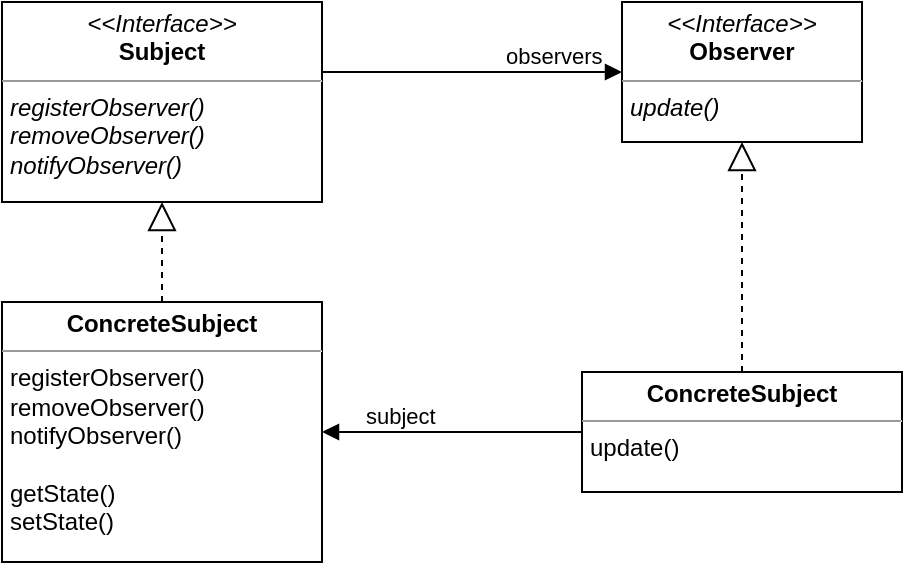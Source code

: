 <mxfile version="21.6.2" type="github">
  <diagram id="C5RBs43oDa-KdzZeNtuy" name="Page-1">
    <mxGraphModel dx="989" dy="549" grid="1" gridSize="10" guides="1" tooltips="1" connect="1" arrows="1" fold="1" page="1" pageScale="1" pageWidth="827" pageHeight="1169" math="0" shadow="0">
      <root>
        <mxCell id="WIyWlLk6GJQsqaUBKTNV-0" />
        <mxCell id="WIyWlLk6GJQsqaUBKTNV-1" parent="WIyWlLk6GJQsqaUBKTNV-0" />
        <mxCell id="HfxQrxVZz-oUYXLNloEl-1" value="&lt;p style=&quot;margin:0px;margin-top:4px;text-align:center;&quot;&gt;&lt;i&gt;&amp;lt;&amp;lt;Interface&amp;gt;&amp;gt;&lt;/i&gt;&lt;br&gt;&lt;b&gt;Observer&lt;/b&gt;&lt;/p&gt;&lt;hr size=&quot;1&quot;&gt;&lt;p style=&quot;margin:0px;margin-left:4px;&quot;&gt;&lt;/p&gt;&lt;p style=&quot;margin:0px;margin-left:4px;&quot;&gt;&lt;i&gt;update()&lt;/i&gt;&lt;/p&gt;" style="verticalAlign=top;align=left;overflow=fill;fontSize=12;fontFamily=Helvetica;html=1;whiteSpace=wrap;" vertex="1" parent="WIyWlLk6GJQsqaUBKTNV-1">
          <mxGeometry x="390" y="200" width="120" height="70" as="geometry" />
        </mxCell>
        <mxCell id="HfxQrxVZz-oUYXLNloEl-2" value="&lt;p style=&quot;margin:0px;margin-top:4px;text-align:center;&quot;&gt;&lt;i&gt;&amp;lt;&amp;lt;Interface&amp;gt;&amp;gt;&lt;/i&gt;&lt;br&gt;&lt;b&gt;Subject&lt;/b&gt;&lt;/p&gt;&lt;hr size=&quot;1&quot;&gt;&lt;p style=&quot;margin:0px;margin-left:4px;&quot;&gt;&lt;/p&gt;&lt;p style=&quot;margin:0px;margin-left:4px;&quot;&gt;&lt;span style=&quot;background-color: initial;&quot;&gt;&lt;i&gt;registerObserver()&lt;/i&gt;&lt;/span&gt;&lt;/p&gt;&lt;p style=&quot;margin:0px;margin-left:4px;&quot;&gt;&lt;i&gt;&lt;span style=&quot;background-color: initial;&quot;&gt;r&lt;/span&gt;&lt;span style=&quot;background-color: initial;&quot;&gt;emoveObserver()&lt;/span&gt;&lt;/i&gt;&lt;/p&gt;&lt;p style=&quot;margin:0px;margin-left:4px;&quot;&gt;&lt;span style=&quot;border-color: var(--border-color); background-color: initial;&quot;&gt;&lt;i&gt;notifyObserver()&lt;/i&gt;&lt;/span&gt;&lt;br&gt;&lt;/p&gt;&lt;p style=&quot;margin:0px;margin-left:4px;&quot;&gt;&lt;br&gt;&lt;/p&gt;&lt;p style=&quot;margin:0px;margin-left:4px;&quot;&gt;&lt;br&gt;&lt;/p&gt;" style="verticalAlign=top;align=left;overflow=fill;fontSize=12;fontFamily=Helvetica;html=1;whiteSpace=wrap;" vertex="1" parent="WIyWlLk6GJQsqaUBKTNV-1">
          <mxGeometry x="80" y="200" width="160" height="100" as="geometry" />
        </mxCell>
        <mxCell id="HfxQrxVZz-oUYXLNloEl-18" value="&lt;p style=&quot;margin:0px;margin-top:4px;text-align:center;&quot;&gt;&lt;b&gt;ConcreteSubject&lt;/b&gt;&lt;br&gt;&lt;/p&gt;&lt;hr size=&quot;1&quot;&gt;&lt;p style=&quot;border-color: var(--border-color); margin: 0px 0px 0px 4px;&quot;&gt;&lt;span style=&quot;border-color: var(--border-color);&quot;&gt;registerObserver()&lt;/span&gt;&lt;/p&gt;&lt;p style=&quot;border-color: var(--border-color); margin: 0px 0px 0px 4px;&quot;&gt;&lt;span style=&quot;border-color: var(--border-color);&quot;&gt;&lt;span style=&quot;border-color: var(--border-color); background-color: initial;&quot;&gt;r&lt;/span&gt;&lt;span style=&quot;border-color: var(--border-color); background-color: initial;&quot;&gt;emoveObserver()&lt;/span&gt;&lt;/span&gt;&lt;/p&gt;&lt;p style=&quot;border-color: var(--border-color); margin: 0px 0px 0px 4px;&quot;&gt;&lt;span style=&quot;border-color: var(--border-color); background-color: initial;&quot;&gt;&lt;span style=&quot;border-color: var(--border-color);&quot;&gt;notifyObserver()&lt;/span&gt;&lt;/span&gt;&lt;/p&gt;&lt;p style=&quot;border-color: var(--border-color); margin: 0px 0px 0px 4px;&quot;&gt;&lt;span style=&quot;border-color: var(--border-color); background-color: initial;&quot;&gt;&lt;span style=&quot;border-color: var(--border-color);&quot;&gt;&lt;br&gt;&lt;/span&gt;&lt;/span&gt;&lt;/p&gt;&lt;p style=&quot;border-color: var(--border-color); margin: 0px 0px 0px 4px;&quot;&gt;&lt;span style=&quot;border-color: var(--border-color); background-color: initial;&quot;&gt;&lt;span style=&quot;border-color: var(--border-color);&quot;&gt;getState()&lt;/span&gt;&lt;/span&gt;&lt;/p&gt;&lt;p style=&quot;border-color: var(--border-color); margin: 0px 0px 0px 4px;&quot;&gt;&lt;span style=&quot;border-color: var(--border-color); background-color: initial;&quot;&gt;&lt;span style=&quot;border-color: var(--border-color);&quot;&gt;setState()&lt;/span&gt;&lt;/span&gt;&lt;/p&gt;" style="verticalAlign=top;align=left;overflow=fill;fontSize=12;fontFamily=Helvetica;html=1;whiteSpace=wrap;" vertex="1" parent="WIyWlLk6GJQsqaUBKTNV-1">
          <mxGeometry x="80" y="350" width="160" height="130" as="geometry" />
        </mxCell>
        <mxCell id="HfxQrxVZz-oUYXLNloEl-19" value="" style="endArrow=block;dashed=1;endFill=0;endSize=12;html=1;rounded=0;" edge="1" parent="WIyWlLk6GJQsqaUBKTNV-1" source="HfxQrxVZz-oUYXLNloEl-18" target="HfxQrxVZz-oUYXLNloEl-2">
          <mxGeometry width="160" relative="1" as="geometry">
            <mxPoint x="390" y="430" as="sourcePoint" />
            <mxPoint x="550" y="430" as="targetPoint" />
          </mxGeometry>
        </mxCell>
        <mxCell id="HfxQrxVZz-oUYXLNloEl-21" value="" style="endArrow=block;endFill=1;html=1;edgeStyle=orthogonalEdgeStyle;align=left;verticalAlign=top;rounded=0;" edge="1" parent="WIyWlLk6GJQsqaUBKTNV-1" source="HfxQrxVZz-oUYXLNloEl-2" target="HfxQrxVZz-oUYXLNloEl-1">
          <mxGeometry x="-0.467" y="5" relative="1" as="geometry">
            <mxPoint x="390" y="350" as="sourcePoint" />
            <mxPoint x="530" y="250" as="targetPoint" />
            <Array as="points">
              <mxPoint x="300" y="235" />
              <mxPoint x="300" y="235" />
            </Array>
            <mxPoint as="offset" />
          </mxGeometry>
        </mxCell>
        <mxCell id="HfxQrxVZz-oUYXLNloEl-22" value="observers" style="edgeLabel;resizable=0;html=1;align=left;verticalAlign=bottom;rotation=0;" connectable="0" vertex="1" parent="HfxQrxVZz-oUYXLNloEl-21">
          <mxGeometry x="-1" relative="1" as="geometry">
            <mxPoint x="90" as="offset" />
          </mxGeometry>
        </mxCell>
        <mxCell id="HfxQrxVZz-oUYXLNloEl-29" value="&lt;p style=&quot;margin:0px;margin-top:4px;text-align:center;&quot;&gt;&lt;b&gt;ConcreteSubject&lt;/b&gt;&lt;br&gt;&lt;/p&gt;&lt;hr size=&quot;1&quot;&gt;&lt;p style=&quot;border-color: var(--border-color); margin: 0px 0px 0px 4px;&quot;&gt;&lt;span style=&quot;border-color: var(--border-color);&quot;&gt;update()&lt;/span&gt;&lt;br&gt;&lt;/p&gt;" style="verticalAlign=top;align=left;overflow=fill;fontSize=12;fontFamily=Helvetica;html=1;whiteSpace=wrap;" vertex="1" parent="WIyWlLk6GJQsqaUBKTNV-1">
          <mxGeometry x="370" y="385" width="160" height="60" as="geometry" />
        </mxCell>
        <mxCell id="HfxQrxVZz-oUYXLNloEl-30" value="" style="endArrow=block;dashed=1;endFill=0;endSize=12;html=1;rounded=0;" edge="1" parent="WIyWlLk6GJQsqaUBKTNV-1" source="HfxQrxVZz-oUYXLNloEl-29" target="HfxQrxVZz-oUYXLNloEl-1">
          <mxGeometry width="160" relative="1" as="geometry">
            <mxPoint x="390" y="350" as="sourcePoint" />
            <mxPoint x="550" y="350" as="targetPoint" />
          </mxGeometry>
        </mxCell>
        <mxCell id="HfxQrxVZz-oUYXLNloEl-31" value="" style="endArrow=block;endFill=1;html=1;edgeStyle=orthogonalEdgeStyle;align=left;verticalAlign=top;rounded=0;" edge="1" parent="WIyWlLk6GJQsqaUBKTNV-1" source="HfxQrxVZz-oUYXLNloEl-29" target="HfxQrxVZz-oUYXLNloEl-18">
          <mxGeometry x="-1" relative="1" as="geometry">
            <mxPoint x="390" y="350" as="sourcePoint" />
            <mxPoint x="550" y="350" as="targetPoint" />
          </mxGeometry>
        </mxCell>
        <mxCell id="HfxQrxVZz-oUYXLNloEl-32" value="subject" style="edgeLabel;resizable=0;html=1;align=left;verticalAlign=bottom;" connectable="0" vertex="1" parent="HfxQrxVZz-oUYXLNloEl-31">
          <mxGeometry x="-1" relative="1" as="geometry">
            <mxPoint x="-110" as="offset" />
          </mxGeometry>
        </mxCell>
      </root>
    </mxGraphModel>
  </diagram>
</mxfile>
